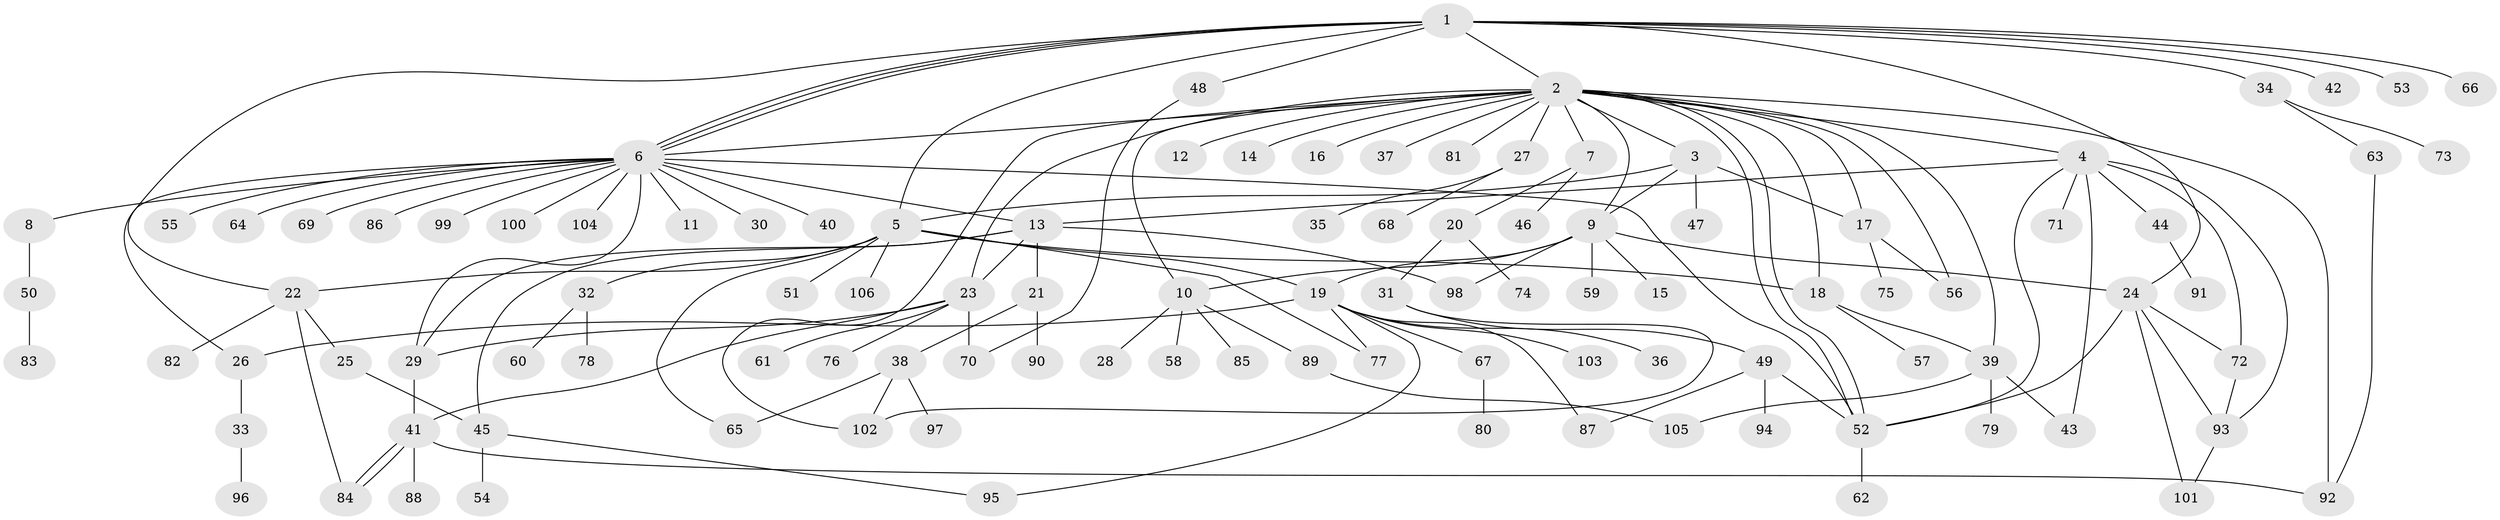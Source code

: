 // coarse degree distribution, {11: 0.011904761904761904, 32: 0.011904761904761904, 5: 0.047619047619047616, 9: 0.011904761904761904, 8: 0.011904761904761904, 3: 0.14285714285714285, 2: 0.15476190476190477, 15: 0.011904761904761904, 1: 0.5357142857142857, 6: 0.023809523809523808, 4: 0.03571428571428571}
// Generated by graph-tools (version 1.1) at 2025/23/03/03/25 07:23:53]
// undirected, 106 vertices, 148 edges
graph export_dot {
graph [start="1"]
  node [color=gray90,style=filled];
  1;
  2;
  3;
  4;
  5;
  6;
  7;
  8;
  9;
  10;
  11;
  12;
  13;
  14;
  15;
  16;
  17;
  18;
  19;
  20;
  21;
  22;
  23;
  24;
  25;
  26;
  27;
  28;
  29;
  30;
  31;
  32;
  33;
  34;
  35;
  36;
  37;
  38;
  39;
  40;
  41;
  42;
  43;
  44;
  45;
  46;
  47;
  48;
  49;
  50;
  51;
  52;
  53;
  54;
  55;
  56;
  57;
  58;
  59;
  60;
  61;
  62;
  63;
  64;
  65;
  66;
  67;
  68;
  69;
  70;
  71;
  72;
  73;
  74;
  75;
  76;
  77;
  78;
  79;
  80;
  81;
  82;
  83;
  84;
  85;
  86;
  87;
  88;
  89;
  90;
  91;
  92;
  93;
  94;
  95;
  96;
  97;
  98;
  99;
  100;
  101;
  102;
  103;
  104;
  105;
  106;
  1 -- 2;
  1 -- 5;
  1 -- 6;
  1 -- 6;
  1 -- 6;
  1 -- 22;
  1 -- 24;
  1 -- 34;
  1 -- 42;
  1 -- 48;
  1 -- 53;
  1 -- 66;
  2 -- 3;
  2 -- 4;
  2 -- 6;
  2 -- 7;
  2 -- 9;
  2 -- 10;
  2 -- 12;
  2 -- 14;
  2 -- 16;
  2 -- 17;
  2 -- 18;
  2 -- 23;
  2 -- 27;
  2 -- 37;
  2 -- 39;
  2 -- 52;
  2 -- 52;
  2 -- 56;
  2 -- 81;
  2 -- 92;
  2 -- 102;
  3 -- 5;
  3 -- 9;
  3 -- 17;
  3 -- 47;
  4 -- 13;
  4 -- 43;
  4 -- 44;
  4 -- 52;
  4 -- 71;
  4 -- 72;
  4 -- 93;
  5 -- 18;
  5 -- 19;
  5 -- 22;
  5 -- 32;
  5 -- 51;
  5 -- 65;
  5 -- 77;
  5 -- 106;
  6 -- 8;
  6 -- 11;
  6 -- 13;
  6 -- 26;
  6 -- 29;
  6 -- 30;
  6 -- 40;
  6 -- 52;
  6 -- 55;
  6 -- 64;
  6 -- 69;
  6 -- 86;
  6 -- 99;
  6 -- 100;
  6 -- 104;
  7 -- 20;
  7 -- 46;
  8 -- 50;
  9 -- 10;
  9 -- 15;
  9 -- 19;
  9 -- 24;
  9 -- 59;
  9 -- 98;
  10 -- 28;
  10 -- 58;
  10 -- 85;
  10 -- 89;
  13 -- 21;
  13 -- 23;
  13 -- 29;
  13 -- 45;
  13 -- 98;
  17 -- 56;
  17 -- 75;
  18 -- 39;
  18 -- 57;
  19 -- 26;
  19 -- 36;
  19 -- 67;
  19 -- 77;
  19 -- 87;
  19 -- 95;
  19 -- 103;
  20 -- 31;
  20 -- 74;
  21 -- 38;
  21 -- 90;
  22 -- 25;
  22 -- 82;
  22 -- 84;
  23 -- 29;
  23 -- 41;
  23 -- 61;
  23 -- 70;
  23 -- 76;
  24 -- 52;
  24 -- 72;
  24 -- 93;
  24 -- 101;
  25 -- 45;
  26 -- 33;
  27 -- 35;
  27 -- 68;
  29 -- 41;
  31 -- 49;
  31 -- 102;
  32 -- 60;
  32 -- 78;
  33 -- 96;
  34 -- 63;
  34 -- 73;
  38 -- 65;
  38 -- 97;
  38 -- 102;
  39 -- 43;
  39 -- 79;
  39 -- 105;
  41 -- 84;
  41 -- 84;
  41 -- 88;
  41 -- 92;
  44 -- 91;
  45 -- 54;
  45 -- 95;
  48 -- 70;
  49 -- 52;
  49 -- 87;
  49 -- 94;
  50 -- 83;
  52 -- 62;
  63 -- 92;
  67 -- 80;
  72 -- 93;
  89 -- 105;
  93 -- 101;
}
